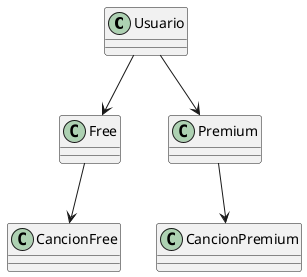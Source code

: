 @startuml

class Usuario

class Free

    Usuario --> Free

class Premium

    Usuario --> Premium

class CancionFree

    Free --> CancionFree

class CancionPremium

    Premium --> CancionPremium

@enduml